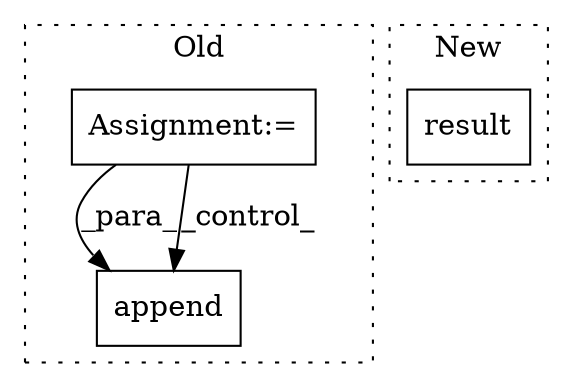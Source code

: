 digraph G {
subgraph cluster0 {
1 [label="append" a="32" s="35327,35366" l="7,1" shape="box"];
3 [label="Assignment:=" a="7" s="34062" l="1" shape="box"];
label = "Old";
style="dotted";
}
subgraph cluster1 {
2 [label="result" a="32" s="38003" l="8" shape="box"];
label = "New";
style="dotted";
}
3 -> 1 [label="_para_"];
3 -> 1 [label="_control_"];
}